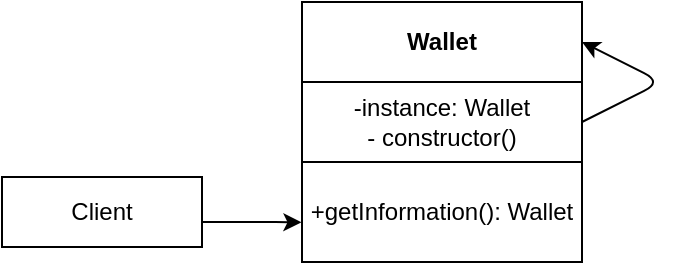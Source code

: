 <mxfile>
    <diagram id="plSwlZvKvS4Onxrnfley" name="Page-1">
        <mxGraphModel dx="530" dy="508" grid="1" gridSize="10" guides="1" tooltips="1" connect="1" arrows="1" fold="1" page="1" pageScale="1" pageWidth="827" pageHeight="1169" math="0" shadow="0">
            <root>
                <mxCell id="0"/>
                <mxCell id="1" parent="0"/>
                <mxCell id="URiL6SRfAfUINRfHJW9t-1" value="&lt;b&gt;Wallet&lt;/b&gt;" style="rounded=0;whiteSpace=wrap;html=1;" parent="1" vertex="1">
                    <mxGeometry x="330" y="290" width="140" height="40" as="geometry"/>
                </mxCell>
                <mxCell id="URiL6SRfAfUINRfHJW9t-2" value="-instance: Wallet&lt;br&gt;- constructor()" style="rounded=0;whiteSpace=wrap;html=1;" parent="1" vertex="1">
                    <mxGeometry x="330" y="330" width="140" height="40" as="geometry"/>
                </mxCell>
                <mxCell id="URiL6SRfAfUINRfHJW9t-3" value="+getInformation(): Wallet" style="rounded=0;whiteSpace=wrap;html=1;" parent="1" vertex="1">
                    <mxGeometry x="330" y="370" width="140" height="50" as="geometry"/>
                </mxCell>
                <mxCell id="URiL6SRfAfUINRfHJW9t-4" value="" style="endArrow=classic;html=1;exitX=1;exitY=0.5;exitDx=0;exitDy=0;entryX=1;entryY=0.5;entryDx=0;entryDy=0;" parent="1" source="URiL6SRfAfUINRfHJW9t-2" target="URiL6SRfAfUINRfHJW9t-1" edge="1">
                    <mxGeometry width="50" height="50" relative="1" as="geometry">
                        <mxPoint x="390" y="320" as="sourcePoint"/>
                        <mxPoint x="440" y="270" as="targetPoint"/>
                        <Array as="points">
                            <mxPoint x="510" y="330"/>
                        </Array>
                    </mxGeometry>
                </mxCell>
                <mxCell id="URiL6SRfAfUINRfHJW9t-5" value="Client" style="rounded=0;whiteSpace=wrap;html=1;" parent="1" vertex="1">
                    <mxGeometry x="180" y="377.5" width="100" height="35" as="geometry"/>
                </mxCell>
                <mxCell id="URiL6SRfAfUINRfHJW9t-6" value="" style="endArrow=classic;html=1;entryX=-0.002;entryY=0.603;entryDx=0;entryDy=0;entryPerimeter=0;" parent="1" target="URiL6SRfAfUINRfHJW9t-3" edge="1">
                    <mxGeometry width="50" height="50" relative="1" as="geometry">
                        <mxPoint x="280" y="400" as="sourcePoint"/>
                        <mxPoint x="330" y="350" as="targetPoint"/>
                        <Array as="points">
                            <mxPoint x="310" y="400"/>
                        </Array>
                    </mxGeometry>
                </mxCell>
            </root>
        </mxGraphModel>
    </diagram>
</mxfile>